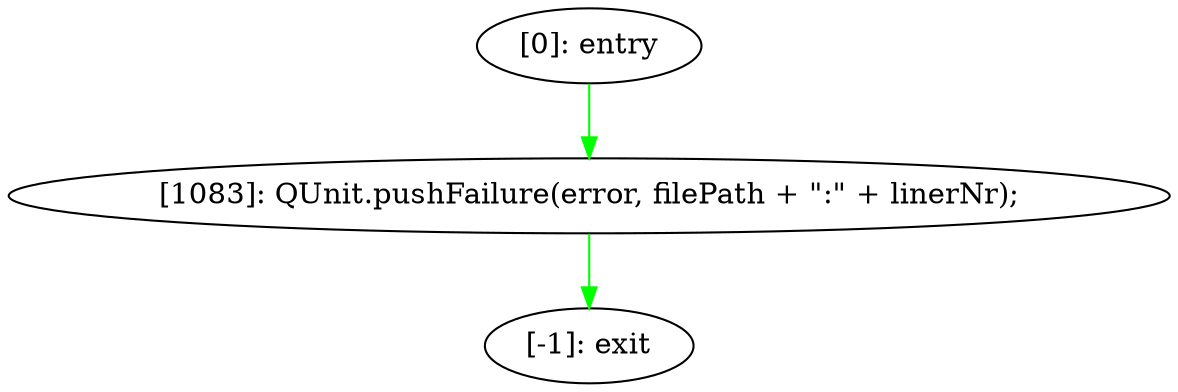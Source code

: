 digraph {
"0" [label="[-1]: exit"] 
"1" [label="[1083]: QUnit.pushFailure(error, filePath + \":\" + linerNr);\n"] 
"2" [label="[0]: entry"] 
"1" -> "0" [label="" color="green"] 
"2" -> "1" [label="" color="green"] 
}
